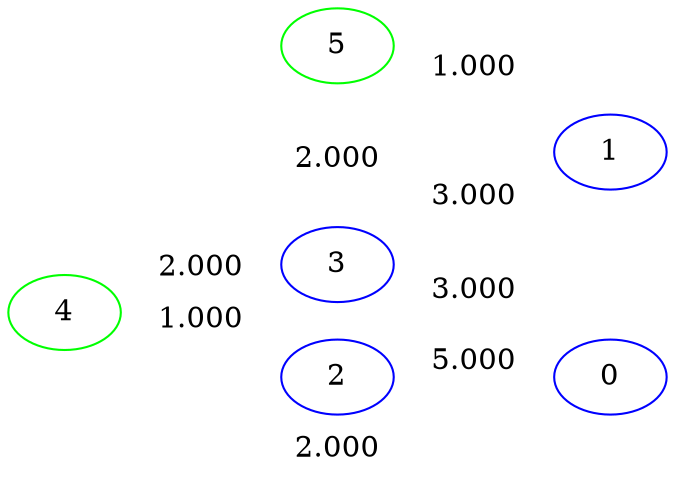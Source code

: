 graph g { 
	rankdir = LR
	size = "1500"

	myNode5 [
	label = "5"
	color = green
	pos = "200,0"
	]

	myNode4 [
	label = "4"
	color = green
	pos = "100,100"
	]

	myNode3 [
	label = "3"
	color = blue
	pos = "100,200"
	]

	myNode2 [
	label = "2"
	color = blue
	pos = "100,0"
	]

	myNode1 [
	label = "1"
	color = blue
	pos = "200,100"
	]

	myNode0 [
	label = "0"
	color = blue
	pos = "0,100"
	]


"myNode5" -- "myNode1" [ 	penwidth = 0.001 
	 color = red
	label = "1.000" ]
"myNode4" -- "myNode3" [ 	penwidth = 0.001 
	 color = red
	label = "2.000" ]
"myNode4" -- "myNode2" [ 	penwidth = 0.001 
	 color = red
	label = "1.000" ]
"myNode4" -- "myNode1" [ 	penwidth = 0.001 
	 color = red
	label = "2.000" ]
"myNode4" -- "myNode0" [ 	penwidth = 0.001 
	 color = red
	label = "2.000" ]
"myNode3" -- "myNode1" [ 	penwidth = 0.001 
	 color = red
	label = "3.000" ]
"myNode3" -- "myNode0" [ 	penwidth = 0.001 
	 color = red
	label = "3.000" ]
"myNode2" -- "myNode0" [ 	penwidth = 0.001 
	 color = red
	label = "5.000" ]

}
